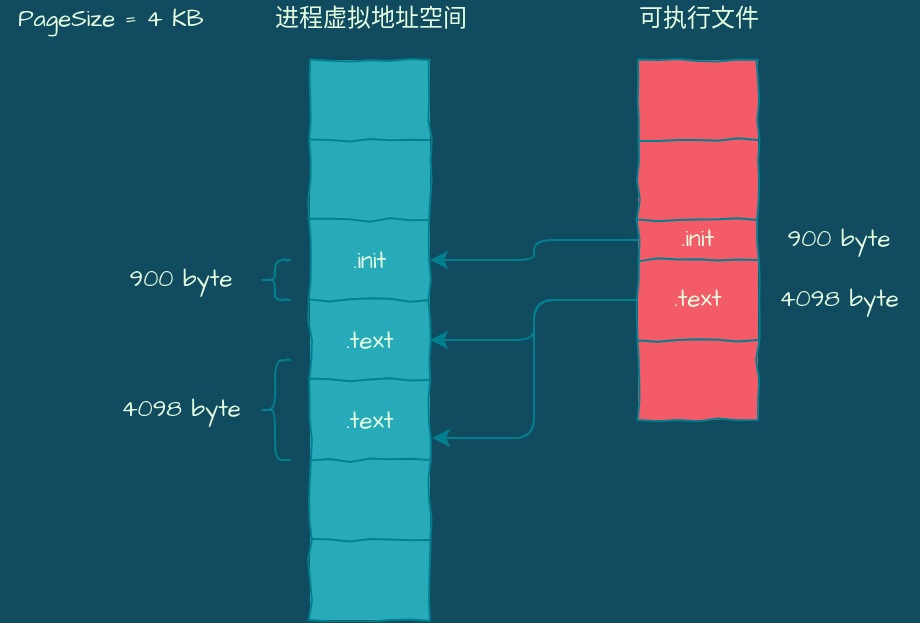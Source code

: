 <mxfile version="14.1.4" type="github">
  <diagram id="gsOSVRQu1B2_pKNPIINB" name="Page-1">
    <mxGraphModel dx="786" dy="427" grid="1" gridSize="10" guides="1" tooltips="1" connect="1" arrows="1" fold="1" page="1" pageScale="1" pageWidth="827" pageHeight="1169" background="#114B5F" math="0" shadow="0">
      <root>
        <mxCell id="0" />
        <mxCell id="1" parent="0" />
        <mxCell id="k19BqlN-eKoRZhrv01-V-1" value="" style="shape=table;html=1;whiteSpace=wrap;startSize=0;container=1;collapsible=0;childLayout=tableLayout;fillColor=#F45B69;strokeColor=#028090;fontColor=#E4FDE1;comic=1;" vertex="1" parent="1">
          <mxGeometry x="506" y="120" width="60" height="180" as="geometry" />
        </mxCell>
        <mxCell id="k19BqlN-eKoRZhrv01-V-2" value="" style="shape=partialRectangle;html=1;whiteSpace=wrap;collapsible=0;dropTarget=0;pointerEvents=0;fillColor=none;top=0;left=0;bottom=0;right=0;points=[[0,0.5],[1,0.5]];portConstraint=eastwest;strokeColor=#028090;fontColor=#E4FDE1;" vertex="1" parent="k19BqlN-eKoRZhrv01-V-1">
          <mxGeometry width="60" height="40" as="geometry" />
        </mxCell>
        <mxCell id="k19BqlN-eKoRZhrv01-V-3" value="" style="shape=partialRectangle;html=1;whiteSpace=wrap;connectable=0;overflow=hidden;fillColor=none;top=0;left=0;bottom=0;right=0;strokeColor=#028090;fontColor=#E4FDE1;" vertex="1" parent="k19BqlN-eKoRZhrv01-V-2">
          <mxGeometry width="60" height="40" as="geometry" />
        </mxCell>
        <mxCell id="k19BqlN-eKoRZhrv01-V-4" value="" style="shape=partialRectangle;html=1;whiteSpace=wrap;collapsible=0;dropTarget=0;pointerEvents=0;fillColor=none;top=0;left=0;bottom=0;right=0;points=[[0,0.5],[1,0.5]];portConstraint=eastwest;strokeColor=#028090;fontColor=#E4FDE1;" vertex="1" parent="k19BqlN-eKoRZhrv01-V-1">
          <mxGeometry y="40" width="60" height="40" as="geometry" />
        </mxCell>
        <mxCell id="k19BqlN-eKoRZhrv01-V-5" value="" style="shape=partialRectangle;html=1;whiteSpace=wrap;connectable=0;overflow=hidden;fillColor=none;top=0;left=0;bottom=0;right=0;strokeColor=#028090;fontColor=#E4FDE1;" vertex="1" parent="k19BqlN-eKoRZhrv01-V-4">
          <mxGeometry width="60" height="40" as="geometry" />
        </mxCell>
        <mxCell id="k19BqlN-eKoRZhrv01-V-6" value="" style="shape=partialRectangle;html=1;whiteSpace=wrap;collapsible=0;dropTarget=0;pointerEvents=0;fillColor=none;top=0;left=0;bottom=0;right=0;points=[[0,0.5],[1,0.5]];portConstraint=eastwest;strokeColor=#028090;fontColor=#E4FDE1;" vertex="1" parent="k19BqlN-eKoRZhrv01-V-1">
          <mxGeometry y="80" width="60" height="20" as="geometry" />
        </mxCell>
        <mxCell id="k19BqlN-eKoRZhrv01-V-7" value=".init" style="shape=partialRectangle;html=1;whiteSpace=wrap;connectable=0;overflow=hidden;fillColor=none;top=0;left=0;bottom=0;right=0;strokeColor=#028090;fontColor=#E4FDE1;fontFamily=Architects Daughter;fontSource=https%3A%2F%2Ffonts.googleapis.com%2Fcss%3Ffamily%3DArchitects%2BDaughter;" vertex="1" parent="k19BqlN-eKoRZhrv01-V-6">
          <mxGeometry width="60" height="20" as="geometry" />
        </mxCell>
        <mxCell id="k19BqlN-eKoRZhrv01-V-8" value="" style="shape=partialRectangle;html=1;whiteSpace=wrap;collapsible=0;dropTarget=0;pointerEvents=0;fillColor=none;top=0;left=0;bottom=0;right=0;points=[[0,0.5],[1,0.5]];portConstraint=eastwest;strokeColor=#028090;fontColor=#E4FDE1;" vertex="1" parent="k19BqlN-eKoRZhrv01-V-1">
          <mxGeometry y="100" width="60" height="40" as="geometry" />
        </mxCell>
        <mxCell id="k19BqlN-eKoRZhrv01-V-9" value=".text" style="shape=partialRectangle;html=1;whiteSpace=wrap;connectable=0;overflow=hidden;fillColor=none;top=0;left=0;bottom=0;right=0;strokeColor=#028090;fontColor=#E4FDE1;fontFamily=Architects Daughter;fontSource=https%3A%2F%2Ffonts.googleapis.com%2Fcss%3Ffamily%3DArchitects%2BDaughter;" vertex="1" parent="k19BqlN-eKoRZhrv01-V-8">
          <mxGeometry width="60" height="40" as="geometry" />
        </mxCell>
        <mxCell id="k19BqlN-eKoRZhrv01-V-10" value="" style="shape=partialRectangle;html=1;whiteSpace=wrap;collapsible=0;dropTarget=0;pointerEvents=0;fillColor=none;top=0;left=0;bottom=0;right=0;points=[[0,0.5],[1,0.5]];portConstraint=eastwest;strokeColor=#028090;fontColor=#E4FDE1;" vertex="1" parent="k19BqlN-eKoRZhrv01-V-1">
          <mxGeometry y="140" width="60" height="40" as="geometry" />
        </mxCell>
        <mxCell id="k19BqlN-eKoRZhrv01-V-11" value="" style="shape=partialRectangle;html=1;whiteSpace=wrap;connectable=0;overflow=hidden;fillColor=none;top=0;left=0;bottom=0;right=0;strokeColor=#028090;fontColor=#E4FDE1;" vertex="1" parent="k19BqlN-eKoRZhrv01-V-10">
          <mxGeometry width="60" height="40" as="geometry" />
        </mxCell>
        <mxCell id="k19BqlN-eKoRZhrv01-V-23" value="" style="shape=table;html=1;whiteSpace=wrap;startSize=0;container=1;collapsible=0;childLayout=tableLayout;strokeColor=#028090;fontColor=#E4FDE1;comic=1;fillColor=#28ABB9;fontFamily=Architects Daughter;fontSource=https%3A%2F%2Ffonts.googleapis.com%2Fcss%3Ffamily%3DArchitects%2BDaughter;" vertex="1" parent="1">
          <mxGeometry x="342" y="120" width="60" height="280" as="geometry" />
        </mxCell>
        <mxCell id="k19BqlN-eKoRZhrv01-V-26" value="" style="shape=partialRectangle;html=1;whiteSpace=wrap;collapsible=0;dropTarget=0;pointerEvents=0;fillColor=none;top=0;left=0;bottom=0;right=0;points=[[0,0.5],[1,0.5]];portConstraint=eastwest;strokeColor=#028090;fontColor=#E4FDE1;" vertex="1" parent="k19BqlN-eKoRZhrv01-V-23">
          <mxGeometry width="60" height="40" as="geometry" />
        </mxCell>
        <mxCell id="k19BqlN-eKoRZhrv01-V-27" value="" style="shape=partialRectangle;html=1;whiteSpace=wrap;connectable=0;overflow=hidden;fillColor=none;top=0;left=0;bottom=0;right=0;strokeColor=#028090;fontColor=#E4FDE1;" vertex="1" parent="k19BqlN-eKoRZhrv01-V-26">
          <mxGeometry width="60" height="40" as="geometry" />
        </mxCell>
        <mxCell id="k19BqlN-eKoRZhrv01-V-28" value="" style="shape=partialRectangle;html=1;whiteSpace=wrap;collapsible=0;dropTarget=0;pointerEvents=0;fillColor=none;top=0;left=0;bottom=0;right=0;points=[[0,0.5],[1,0.5]];portConstraint=eastwest;strokeColor=#028090;fontColor=#E4FDE1;" vertex="1" parent="k19BqlN-eKoRZhrv01-V-23">
          <mxGeometry y="40" width="60" height="40" as="geometry" />
        </mxCell>
        <mxCell id="k19BqlN-eKoRZhrv01-V-29" value="" style="shape=partialRectangle;html=1;whiteSpace=wrap;connectable=0;overflow=hidden;fillColor=none;top=0;left=0;bottom=0;right=0;strokeColor=#028090;fontColor=#E4FDE1;" vertex="1" parent="k19BqlN-eKoRZhrv01-V-28">
          <mxGeometry width="60" height="40" as="geometry" />
        </mxCell>
        <mxCell id="k19BqlN-eKoRZhrv01-V-30" value="" style="shape=partialRectangle;html=1;whiteSpace=wrap;collapsible=0;dropTarget=0;pointerEvents=0;fillColor=none;top=0;left=0;bottom=0;right=0;points=[[0,0.5],[1,0.5]];portConstraint=eastwest;strokeColor=#028090;fontColor=#E4FDE1;" vertex="1" parent="k19BqlN-eKoRZhrv01-V-23">
          <mxGeometry y="80" width="60" height="40" as="geometry" />
        </mxCell>
        <mxCell id="k19BqlN-eKoRZhrv01-V-31" value="&lt;font face=&quot;Architects Daughter&quot; data-font-src=&quot;https://fonts.googleapis.com/css?family=Architects+Daughter&quot;&gt;.init&lt;/font&gt;" style="shape=partialRectangle;html=1;whiteSpace=wrap;connectable=0;overflow=hidden;fillColor=none;top=0;left=0;bottom=0;right=0;strokeColor=#028090;fontColor=#E4FDE1;" vertex="1" parent="k19BqlN-eKoRZhrv01-V-30">
          <mxGeometry width="60" height="40" as="geometry" />
        </mxCell>
        <mxCell id="k19BqlN-eKoRZhrv01-V-32" value="" style="shape=partialRectangle;html=1;whiteSpace=wrap;collapsible=0;dropTarget=0;pointerEvents=0;fillColor=none;top=0;left=0;bottom=0;right=0;points=[[0,0.5],[1,0.5]];portConstraint=eastwest;strokeColor=#028090;fontColor=#E4FDE1;fontFamily=Architects Daughter;fontSource=https%3A%2F%2Ffonts.googleapis.com%2Fcss%3Ffamily%3DArchitects%2BDaughter;" vertex="1" parent="k19BqlN-eKoRZhrv01-V-23">
          <mxGeometry y="120" width="60" height="40" as="geometry" />
        </mxCell>
        <mxCell id="k19BqlN-eKoRZhrv01-V-33" value="&lt;font face=&quot;Architects Daughter&quot; data-font-src=&quot;https://fonts.googleapis.com/css?family=Architects+Daughter&quot;&gt;.text&lt;/font&gt;" style="shape=partialRectangle;html=1;whiteSpace=wrap;connectable=0;overflow=hidden;fillColor=none;top=0;left=0;bottom=0;right=0;strokeColor=#028090;fontColor=#E4FDE1;" vertex="1" parent="k19BqlN-eKoRZhrv01-V-32">
          <mxGeometry width="60" height="40" as="geometry" />
        </mxCell>
        <mxCell id="k19BqlN-eKoRZhrv01-V-24" value="" style="shape=partialRectangle;html=1;whiteSpace=wrap;collapsible=0;dropTarget=0;pointerEvents=0;fillColor=none;top=0;left=0;bottom=0;right=0;points=[[0,0.5],[1,0.5]];portConstraint=eastwest;strokeColor=#028090;fontColor=#E4FDE1;" vertex="1" parent="k19BqlN-eKoRZhrv01-V-23">
          <mxGeometry y="160" width="60" height="40" as="geometry" />
        </mxCell>
        <mxCell id="k19BqlN-eKoRZhrv01-V-25" value="&lt;font face=&quot;Architects Daughter&quot; data-font-src=&quot;https://fonts.googleapis.com/css?family=Architects+Daughter&quot;&gt;.text&lt;/font&gt;" style="shape=partialRectangle;html=1;whiteSpace=wrap;connectable=0;overflow=hidden;fillColor=none;top=0;left=0;bottom=0;right=0;strokeColor=#028090;fontColor=#E4FDE1;" vertex="1" parent="k19BqlN-eKoRZhrv01-V-24">
          <mxGeometry width="60" height="40" as="geometry" />
        </mxCell>
        <mxCell id="k19BqlN-eKoRZhrv01-V-48" style="shape=partialRectangle;html=1;whiteSpace=wrap;collapsible=0;dropTarget=0;pointerEvents=0;fillColor=none;top=0;left=0;bottom=0;right=0;points=[[0,0.5],[1,0.5]];portConstraint=eastwest;strokeColor=#028090;fontColor=#E4FDE1;" vertex="1" parent="k19BqlN-eKoRZhrv01-V-23">
          <mxGeometry y="200" width="60" height="40" as="geometry" />
        </mxCell>
        <mxCell id="k19BqlN-eKoRZhrv01-V-49" style="shape=partialRectangle;html=1;whiteSpace=wrap;connectable=0;overflow=hidden;fillColor=none;top=0;left=0;bottom=0;right=0;strokeColor=#028090;fontColor=#E4FDE1;" vertex="1" parent="k19BqlN-eKoRZhrv01-V-48">
          <mxGeometry width="60" height="40" as="geometry" />
        </mxCell>
        <mxCell id="k19BqlN-eKoRZhrv01-V-50" style="shape=partialRectangle;html=1;whiteSpace=wrap;collapsible=0;dropTarget=0;pointerEvents=0;fillColor=none;top=0;left=0;bottom=0;right=0;points=[[0,0.5],[1,0.5]];portConstraint=eastwest;strokeColor=#028090;fontColor=#E4FDE1;" vertex="1" parent="k19BqlN-eKoRZhrv01-V-23">
          <mxGeometry y="240" width="60" height="40" as="geometry" />
        </mxCell>
        <mxCell id="k19BqlN-eKoRZhrv01-V-51" style="shape=partialRectangle;html=1;whiteSpace=wrap;connectable=0;overflow=hidden;fillColor=none;top=0;left=0;bottom=0;right=0;strokeColor=#028090;fontColor=#E4FDE1;" vertex="1" parent="k19BqlN-eKoRZhrv01-V-50">
          <mxGeometry width="60" height="40" as="geometry" />
        </mxCell>
        <mxCell id="k19BqlN-eKoRZhrv01-V-34" value="900 byte" style="text;html=1;align=center;verticalAlign=middle;resizable=0;points=[];autosize=1;fontFamily=Architects Daughter;fontColor=#E4FDE1;" vertex="1" parent="1">
          <mxGeometry x="571" y="200" width="70" height="20" as="geometry" />
        </mxCell>
        <mxCell id="k19BqlN-eKoRZhrv01-V-35" value="4098 byte" style="text;html=1;align=center;verticalAlign=middle;resizable=0;points=[];autosize=1;fontFamily=Architects Daughter;fontColor=#E4FDE1;" vertex="1" parent="1">
          <mxGeometry x="566" y="230" width="80" height="20" as="geometry" />
        </mxCell>
        <mxCell id="k19BqlN-eKoRZhrv01-V-36" value="进程虚拟地址空间" style="text;html=1;align=center;verticalAlign=middle;resizable=0;points=[];autosize=1;fontFamily=Architects Daughter;fontColor=#E4FDE1;" vertex="1" parent="1">
          <mxGeometry x="317" y="90" width="110" height="20" as="geometry" />
        </mxCell>
        <mxCell id="k19BqlN-eKoRZhrv01-V-52" value="可执行文件" style="text;html=1;align=center;verticalAlign=middle;resizable=0;points=[];autosize=1;fontFamily=Architects Daughter;fontColor=#E4FDE1;" vertex="1" parent="1">
          <mxGeometry x="496" y="90" width="80" height="20" as="geometry" />
        </mxCell>
        <mxCell id="k19BqlN-eKoRZhrv01-V-53" style="edgeStyle=orthogonalEdgeStyle;curved=0;rounded=1;sketch=0;orthogonalLoop=1;jettySize=auto;html=1;exitX=0;exitY=0.5;exitDx=0;exitDy=0;strokeColor=#028090;fillColor=#F45B69;fontFamily=Architects Daughter;fontSource=https%3A%2F%2Ffonts.googleapis.com%2Fcss%3Ffamily%3DArchitects%2BDaughter;fontColor=#E4FDE1;" edge="1" parent="1" source="k19BqlN-eKoRZhrv01-V-8" target="k19BqlN-eKoRZhrv01-V-32">
          <mxGeometry relative="1" as="geometry" />
        </mxCell>
        <mxCell id="k19BqlN-eKoRZhrv01-V-54" value="" style="shape=curlyBracket;whiteSpace=wrap;html=1;rounded=1;comic=1;sketch=0;strokeColor=#028090;fillColor=#28ABB9;fontFamily=Architects Daughter;fontSource=https%3A%2F%2Ffonts.googleapis.com%2Fcss%3Ffamily%3DArchitects%2BDaughter;fontColor=#E4FDE1;" vertex="1" parent="1">
          <mxGeometry x="317" y="270" width="15" height="50" as="geometry" />
        </mxCell>
        <mxCell id="k19BqlN-eKoRZhrv01-V-55" value="PageSize = 4 KB" style="text;html=1;align=center;verticalAlign=middle;resizable=0;points=[];autosize=1;fontFamily=Architects Daughter;fontColor=#E4FDE1;" vertex="1" parent="1">
          <mxGeometry x="187" y="90" width="110" height="20" as="geometry" />
        </mxCell>
        <mxCell id="k19BqlN-eKoRZhrv01-V-57" value="4098 byte" style="text;html=1;align=center;verticalAlign=middle;resizable=0;points=[];autosize=1;fontFamily=Architects Daughter;fontColor=#E4FDE1;" vertex="1" parent="1">
          <mxGeometry x="237" y="285" width="80" height="20" as="geometry" />
        </mxCell>
        <mxCell id="k19BqlN-eKoRZhrv01-V-58" style="edgeStyle=orthogonalEdgeStyle;curved=0;rounded=1;sketch=0;orthogonalLoop=1;jettySize=auto;html=1;exitX=0;exitY=0.5;exitDx=0;exitDy=0;entryX=1.017;entryY=0.725;entryDx=0;entryDy=0;entryPerimeter=0;strokeColor=#028090;fillColor=#F45B69;fontFamily=Architects Daughter;fontSource=https%3A%2F%2Ffonts.googleapis.com%2Fcss%3Ffamily%3DArchitects%2BDaughter;fontColor=#E4FDE1;" edge="1" parent="1" source="k19BqlN-eKoRZhrv01-V-8" target="k19BqlN-eKoRZhrv01-V-24">
          <mxGeometry relative="1" as="geometry" />
        </mxCell>
        <mxCell id="k19BqlN-eKoRZhrv01-V-59" style="edgeStyle=orthogonalEdgeStyle;curved=0;rounded=1;sketch=0;orthogonalLoop=1;jettySize=auto;html=1;entryX=1;entryY=0.5;entryDx=0;entryDy=0;strokeColor=#028090;fillColor=#F45B69;fontFamily=Architects Daughter;fontSource=https%3A%2F%2Ffonts.googleapis.com%2Fcss%3Ffamily%3DArchitects%2BDaughter;fontColor=#E4FDE1;" edge="1" parent="1" source="k19BqlN-eKoRZhrv01-V-6" target="k19BqlN-eKoRZhrv01-V-30">
          <mxGeometry relative="1" as="geometry" />
        </mxCell>
        <mxCell id="k19BqlN-eKoRZhrv01-V-60" value="" style="shape=curlyBracket;whiteSpace=wrap;html=1;rounded=1;comic=1;sketch=0;strokeColor=#028090;fillColor=#28ABB9;fontFamily=Architects Daughter;fontSource=https%3A%2F%2Ffonts.googleapis.com%2Fcss%3Ffamily%3DArchitects%2BDaughter;fontColor=#E4FDE1;" vertex="1" parent="1">
          <mxGeometry x="317" y="220" width="15" height="20" as="geometry" />
        </mxCell>
        <mxCell id="k19BqlN-eKoRZhrv01-V-63" value="900 byte" style="text;html=1;align=center;verticalAlign=middle;resizable=0;points=[];autosize=1;fontFamily=Architects Daughter;fontColor=#E4FDE1;" vertex="1" parent="1">
          <mxGeometry x="242" y="220" width="70" height="20" as="geometry" />
        </mxCell>
      </root>
    </mxGraphModel>
  </diagram>
</mxfile>
